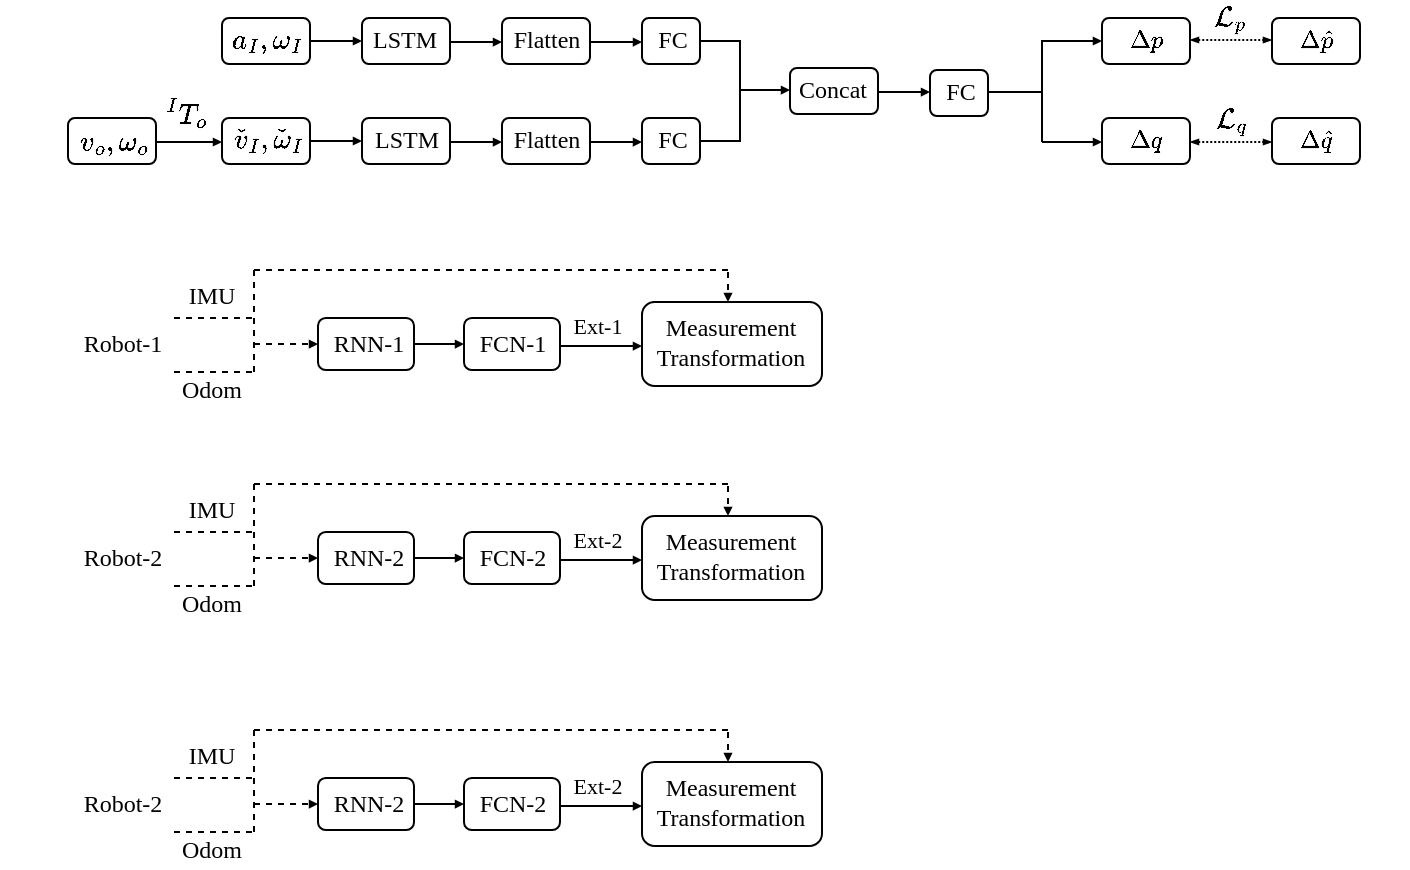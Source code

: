 <mxfile version="13.8.8" type="github">
  <diagram id="6-0Tq95llphK05oc3wfa" name="Page-1">
    <mxGraphModel dx="1495" dy="381" grid="0" gridSize="10" guides="0" tooltips="1" connect="1" arrows="1" fold="1" page="1" pageScale="1" pageWidth="827" pageHeight="1169" math="1" shadow="0">
      <root>
        <mxCell id="0" />
        <mxCell id="1" parent="0" />
        <mxCell id="8qQe7ymEaIGerjZVOJ6V-5" value="&lt;div style=&quot;text-align: left&quot;&gt;&lt;br&gt;&lt;/div&gt;" style="rounded=1;whiteSpace=wrap;html=1;strokeWidth=1;" vertex="1" parent="1">
          <mxGeometry x="110" y="148" width="44" height="23" as="geometry" />
        </mxCell>
        <mxCell id="8qQe7ymEaIGerjZVOJ6V-17" value="$$\check{v}_I, \check{\omega}_I$$" style="text;html=1;align=center;verticalAlign=middle;resizable=0;points=[];autosize=1;" vertex="1" parent="1">
          <mxGeometry x="35" y="150" width="195" height="18" as="geometry" />
        </mxCell>
        <mxCell id="8qQe7ymEaIGerjZVOJ6V-24" value="&lt;div style=&quot;text-align: left&quot;&gt;&lt;br&gt;&lt;/div&gt;" style="rounded=1;whiteSpace=wrap;html=1;strokeWidth=1;" vertex="1" parent="1">
          <mxGeometry x="110" y="98" width="44" height="23" as="geometry" />
        </mxCell>
        <mxCell id="8qQe7ymEaIGerjZVOJ6V-1" value="&lt;div style=&quot;text-align: left&quot;&gt;&lt;br&gt;&lt;/div&gt;" style="rounded=1;whiteSpace=wrap;html=1;strokeWidth=1;" vertex="1" parent="1">
          <mxGeometry x="33" y="148" width="44" height="23" as="geometry" />
        </mxCell>
        <mxCell id="8qQe7ymEaIGerjZVOJ6V-9" style="edgeStyle=orthogonalEdgeStyle;orthogonalLoop=1;jettySize=auto;html=1;exitX=1;exitY=0.5;exitDx=0;exitDy=0;rounded=0;endArrow=block;endFill=1;strokeWidth=1;jumpSize=6;endSize=2;" edge="1" parent="1">
          <mxGeometry relative="1" as="geometry">
            <mxPoint x="154" y="159.5" as="sourcePoint" />
            <mxPoint x="180" y="159.52" as="targetPoint" />
            <Array as="points">
              <mxPoint x="174" y="160" />
              <mxPoint x="174" y="160" />
            </Array>
          </mxGeometry>
        </mxCell>
        <mxCell id="8qQe7ymEaIGerjZVOJ6V-6" value="&lt;div style=&quot;text-align: left&quot;&gt;&lt;br&gt;&lt;/div&gt;" style="rounded=1;whiteSpace=wrap;html=1;strokeWidth=1;" vertex="1" parent="1">
          <mxGeometry x="180" y="148" width="44" height="23" as="geometry" />
        </mxCell>
        <mxCell id="8qQe7ymEaIGerjZVOJ6V-7" value="&lt;div style=&quot;text-align: left&quot;&gt;&lt;br&gt;&lt;/div&gt;" style="rounded=1;whiteSpace=wrap;html=1;strokeWidth=1;" vertex="1" parent="1">
          <mxGeometry x="250" y="148" width="44" height="23" as="geometry" />
        </mxCell>
        <mxCell id="8qQe7ymEaIGerjZVOJ6V-8" value="&lt;div style=&quot;text-align: left&quot;&gt;&lt;br&gt;&lt;/div&gt;" style="rounded=1;whiteSpace=wrap;html=1;strokeWidth=1;" vertex="1" parent="1">
          <mxGeometry x="320" y="148" width="29" height="23" as="geometry" />
        </mxCell>
        <mxCell id="8qQe7ymEaIGerjZVOJ6V-13" style="edgeStyle=orthogonalEdgeStyle;orthogonalLoop=1;jettySize=auto;html=1;exitX=1;exitY=0.5;exitDx=0;exitDy=0;rounded=0;endArrow=block;endFill=1;strokeWidth=1;jumpSize=6;endSize=2;" edge="1" parent="1">
          <mxGeometry relative="1" as="geometry">
            <mxPoint x="224" y="160" as="sourcePoint" />
            <mxPoint x="250" y="160.024" as="targetPoint" />
            <Array as="points">
              <mxPoint x="244" y="160.5" />
              <mxPoint x="244" y="160.5" />
            </Array>
          </mxGeometry>
        </mxCell>
        <mxCell id="8qQe7ymEaIGerjZVOJ6V-14" style="edgeStyle=orthogonalEdgeStyle;orthogonalLoop=1;jettySize=auto;html=1;exitX=1;exitY=0.5;exitDx=0;exitDy=0;rounded=0;endArrow=block;endFill=1;strokeWidth=1;jumpSize=6;endSize=2;" edge="1" parent="1">
          <mxGeometry relative="1" as="geometry">
            <mxPoint x="294" y="160" as="sourcePoint" />
            <mxPoint x="320" y="160.024" as="targetPoint" />
            <Array as="points">
              <mxPoint x="314" y="160.5" />
              <mxPoint x="314" y="160.5" />
            </Array>
          </mxGeometry>
        </mxCell>
        <mxCell id="8qQe7ymEaIGerjZVOJ6V-15" value="$$a_I, \omega_I$$" style="text;html=1;align=center;verticalAlign=middle;resizable=0;points=[];autosize=1;" vertex="1" parent="1">
          <mxGeometry x="77" y="100" width="110" height="18" as="geometry" />
        </mxCell>
        <mxCell id="8qQe7ymEaIGerjZVOJ6V-20" value="&lt;font face=&quot;Times New Roman&quot;&gt;LSTM&lt;/font&gt;" style="text;html=1;align=center;verticalAlign=middle;resizable=0;points=[];autosize=1;" vertex="1" parent="1">
          <mxGeometry x="181" y="150" width="42" height="18" as="geometry" />
        </mxCell>
        <mxCell id="8qQe7ymEaIGerjZVOJ6V-21" value="&lt;font face=&quot;Times New Roman&quot;&gt;Flatten&lt;/font&gt;" style="text;html=1;align=center;verticalAlign=middle;resizable=0;points=[];autosize=1;" vertex="1" parent="1">
          <mxGeometry x="250" y="150" width="43" height="18" as="geometry" />
        </mxCell>
        <mxCell id="8qQe7ymEaIGerjZVOJ6V-22" value="&lt;font face=&quot;Times New Roman&quot;&gt;FC&lt;/font&gt;" style="text;html=1;align=center;verticalAlign=middle;resizable=0;points=[];autosize=1;" vertex="1" parent="1">
          <mxGeometry x="322" y="150" width="25" height="18" as="geometry" />
        </mxCell>
        <mxCell id="8qQe7ymEaIGerjZVOJ6V-23" style="edgeStyle=orthogonalEdgeStyle;orthogonalLoop=1;jettySize=auto;html=1;exitX=1;exitY=0.5;exitDx=0;exitDy=0;rounded=0;endArrow=block;endFill=1;strokeWidth=1;jumpSize=6;endSize=2;" edge="1" parent="1">
          <mxGeometry relative="1" as="geometry">
            <mxPoint x="154" y="109.5" as="sourcePoint" />
            <mxPoint x="180" y="109.52" as="targetPoint" />
            <Array as="points">
              <mxPoint x="174" y="110" />
              <mxPoint x="174" y="110" />
            </Array>
          </mxGeometry>
        </mxCell>
        <mxCell id="8qQe7ymEaIGerjZVOJ6V-25" value="&lt;div style=&quot;text-align: left&quot;&gt;&lt;br&gt;&lt;/div&gt;" style="rounded=1;whiteSpace=wrap;html=1;strokeWidth=1;" vertex="1" parent="1">
          <mxGeometry x="180" y="98" width="44" height="23" as="geometry" />
        </mxCell>
        <mxCell id="8qQe7ymEaIGerjZVOJ6V-26" value="&lt;div style=&quot;text-align: left&quot;&gt;&lt;br&gt;&lt;/div&gt;" style="rounded=1;whiteSpace=wrap;html=1;strokeWidth=1;" vertex="1" parent="1">
          <mxGeometry x="250" y="98" width="44" height="23" as="geometry" />
        </mxCell>
        <mxCell id="8qQe7ymEaIGerjZVOJ6V-41" style="edgeStyle=orthogonalEdgeStyle;rounded=0;jumpSize=6;orthogonalLoop=1;jettySize=auto;html=1;exitX=1;exitY=0.5;exitDx=0;exitDy=0;entryX=1;entryY=0.5;entryDx=0;entryDy=0;endArrow=none;endFill=0;strokeWidth=1;" edge="1" parent="1" source="8qQe7ymEaIGerjZVOJ6V-27" target="8qQe7ymEaIGerjZVOJ6V-8">
          <mxGeometry relative="1" as="geometry" />
        </mxCell>
        <mxCell id="8qQe7ymEaIGerjZVOJ6V-27" value="&lt;div style=&quot;text-align: left&quot;&gt;&lt;br&gt;&lt;/div&gt;" style="rounded=1;whiteSpace=wrap;html=1;strokeWidth=1;" vertex="1" parent="1">
          <mxGeometry x="320" y="98" width="29" height="23" as="geometry" />
        </mxCell>
        <mxCell id="8qQe7ymEaIGerjZVOJ6V-28" style="edgeStyle=orthogonalEdgeStyle;orthogonalLoop=1;jettySize=auto;html=1;exitX=1;exitY=0.5;exitDx=0;exitDy=0;rounded=0;endArrow=block;endFill=1;strokeWidth=1;jumpSize=6;endSize=2;" edge="1" parent="1">
          <mxGeometry relative="1" as="geometry">
            <mxPoint x="224" y="110" as="sourcePoint" />
            <mxPoint x="250" y="110.024" as="targetPoint" />
            <Array as="points">
              <mxPoint x="244" y="110.5" />
              <mxPoint x="244" y="110.5" />
            </Array>
          </mxGeometry>
        </mxCell>
        <mxCell id="8qQe7ymEaIGerjZVOJ6V-29" style="edgeStyle=orthogonalEdgeStyle;orthogonalLoop=1;jettySize=auto;html=1;exitX=1;exitY=0.5;exitDx=0;exitDy=0;rounded=0;endArrow=block;endFill=1;strokeWidth=1;jumpSize=6;endSize=2;" edge="1" parent="1">
          <mxGeometry relative="1" as="geometry">
            <mxPoint x="294" y="110" as="sourcePoint" />
            <mxPoint x="320" y="110.024" as="targetPoint" />
            <Array as="points">
              <mxPoint x="314" y="110.5" />
              <mxPoint x="314" y="110.5" />
            </Array>
          </mxGeometry>
        </mxCell>
        <mxCell id="8qQe7ymEaIGerjZVOJ6V-30" value="&lt;font style=&quot;font-size: 12px&quot; face=&quot;Times New Roman&quot;&gt;LSTM&lt;/font&gt;" style="text;html=1;align=center;verticalAlign=middle;resizable=0;points=[];autosize=1;" vertex="1" parent="1">
          <mxGeometry x="180" y="100" width="42" height="18" as="geometry" />
        </mxCell>
        <mxCell id="8qQe7ymEaIGerjZVOJ6V-31" value="&lt;font face=&quot;Times New Roman&quot;&gt;Flatten&lt;/font&gt;" style="text;html=1;align=center;verticalAlign=middle;resizable=0;points=[];autosize=1;" vertex="1" parent="1">
          <mxGeometry x="250" y="100" width="43" height="18" as="geometry" />
        </mxCell>
        <mxCell id="8qQe7ymEaIGerjZVOJ6V-32" value="&lt;font face=&quot;Times New Roman&quot;&gt;FC&lt;/font&gt;" style="text;html=1;align=center;verticalAlign=middle;resizable=0;points=[];autosize=1;" vertex="1" parent="1">
          <mxGeometry x="322" y="100" width="25" height="18" as="geometry" />
        </mxCell>
        <mxCell id="8qQe7ymEaIGerjZVOJ6V-33" value="$$v_o,\omega_o$$" style="text;html=1;align=center;verticalAlign=middle;resizable=0;points=[];autosize=1;" vertex="1" parent="1">
          <mxGeometry x="-1" y="151" width="113" height="18" as="geometry" />
        </mxCell>
        <mxCell id="8qQe7ymEaIGerjZVOJ6V-34" value="$$^IT_o$$" style="text;html=1;align=center;verticalAlign=middle;resizable=0;points=[];autosize=1;" vertex="1" parent="1">
          <mxGeometry x="59" y="137" width="66" height="18" as="geometry" />
        </mxCell>
        <mxCell id="8qQe7ymEaIGerjZVOJ6V-35" style="edgeStyle=orthogonalEdgeStyle;orthogonalLoop=1;jettySize=auto;html=1;rounded=0;endArrow=block;endFill=1;strokeWidth=1;jumpSize=6;endSize=2;" edge="1" parent="1">
          <mxGeometry relative="1" as="geometry">
            <mxPoint x="77" y="160" as="sourcePoint" />
            <mxPoint x="110" y="160.02" as="targetPoint" />
            <Array as="points">
              <mxPoint x="104" y="160.5" />
              <mxPoint x="104" y="160.5" />
            </Array>
          </mxGeometry>
        </mxCell>
        <mxCell id="8qQe7ymEaIGerjZVOJ6V-42" style="edgeStyle=orthogonalEdgeStyle;orthogonalLoop=1;jettySize=auto;html=1;exitX=1;exitY=0.5;exitDx=0;exitDy=0;rounded=0;endArrow=block;endFill=1;strokeWidth=1;jumpSize=6;endSize=2;" edge="1" parent="1">
          <mxGeometry relative="1" as="geometry">
            <mxPoint x="369" y="134" as="sourcePoint" />
            <mxPoint x="394" y="134.024" as="targetPoint" />
            <Array as="points">
              <mxPoint x="388" y="134.5" />
              <mxPoint x="388" y="134.5" />
            </Array>
          </mxGeometry>
        </mxCell>
        <mxCell id="8qQe7ymEaIGerjZVOJ6V-44" value="&lt;div style=&quot;text-align: left&quot;&gt;&lt;br&gt;&lt;/div&gt;" style="rounded=1;whiteSpace=wrap;html=1;strokeWidth=1;" vertex="1" parent="1">
          <mxGeometry x="394" y="123" width="44" height="23" as="geometry" />
        </mxCell>
        <mxCell id="8qQe7ymEaIGerjZVOJ6V-45" value="&lt;font face=&quot;Times New Roman&quot;&gt;Concat&lt;/font&gt;" style="text;html=1;align=center;verticalAlign=middle;resizable=0;points=[];autosize=1;" vertex="1" parent="1">
          <mxGeometry x="393" y="125" width="44" height="18" as="geometry" />
        </mxCell>
        <mxCell id="8qQe7ymEaIGerjZVOJ6V-46" value="&lt;div style=&quot;text-align: left&quot;&gt;&lt;br&gt;&lt;/div&gt;" style="rounded=1;whiteSpace=wrap;html=1;strokeWidth=1;" vertex="1" parent="1">
          <mxGeometry x="464" y="124" width="29" height="23" as="geometry" />
        </mxCell>
        <mxCell id="8qQe7ymEaIGerjZVOJ6V-47" style="edgeStyle=orthogonalEdgeStyle;orthogonalLoop=1;jettySize=auto;html=1;exitX=1;exitY=0.5;exitDx=0;exitDy=0;rounded=0;endArrow=block;endFill=1;strokeWidth=1;jumpSize=6;endSize=2;" edge="1" parent="1">
          <mxGeometry relative="1" as="geometry">
            <mxPoint x="438.0" y="135.0" as="sourcePoint" />
            <mxPoint x="464" y="135.024" as="targetPoint" />
            <Array as="points">
              <mxPoint x="458" y="135.5" />
              <mxPoint x="458" y="135.5" />
            </Array>
          </mxGeometry>
        </mxCell>
        <mxCell id="8qQe7ymEaIGerjZVOJ6V-67" style="edgeStyle=orthogonalEdgeStyle;rounded=0;jumpSize=6;orthogonalLoop=1;jettySize=auto;html=1;entryX=0;entryY=0.5;entryDx=0;entryDy=0;startArrow=none;startFill=0;startSize=6;sourcePerimeterSpacing=2;endArrow=block;endFill=1;endSize=2;targetPerimeterSpacing=0;strokeWidth=1;" edge="1" parent="1" source="8qQe7ymEaIGerjZVOJ6V-48" target="8qQe7ymEaIGerjZVOJ6V-49">
          <mxGeometry relative="1" as="geometry">
            <Array as="points">
              <mxPoint x="520" y="135" />
              <mxPoint x="520" y="110" />
            </Array>
          </mxGeometry>
        </mxCell>
        <mxCell id="8qQe7ymEaIGerjZVOJ6V-48" value="&lt;font face=&quot;Times New Roman&quot;&gt;FC&lt;/font&gt;" style="text;html=1;align=center;verticalAlign=middle;resizable=0;points=[];autosize=1;" vertex="1" parent="1">
          <mxGeometry x="466" y="126" width="25" height="18" as="geometry" />
        </mxCell>
        <mxCell id="8qQe7ymEaIGerjZVOJ6V-49" value="&lt;div style=&quot;text-align: left&quot;&gt;&lt;br&gt;&lt;/div&gt;" style="rounded=1;whiteSpace=wrap;html=1;strokeWidth=1;" vertex="1" parent="1">
          <mxGeometry x="550" y="98" width="44" height="23" as="geometry" />
        </mxCell>
        <mxCell id="8qQe7ymEaIGerjZVOJ6V-50" value="&lt;font face=&quot;Times New Roman&quot;&gt;$$\Delta p$$&lt;/font&gt;" style="text;html=1;align=center;verticalAlign=middle;resizable=0;points=[];autosize=1;" vertex="1" parent="1">
          <mxGeometry x="536" y="100" width="72" height="18" as="geometry" />
        </mxCell>
        <mxCell id="8qQe7ymEaIGerjZVOJ6V-51" value="&lt;div style=&quot;text-align: left&quot;&gt;&lt;br&gt;&lt;/div&gt;" style="rounded=1;whiteSpace=wrap;html=1;strokeWidth=1;" vertex="1" parent="1">
          <mxGeometry x="550" y="148" width="44" height="23" as="geometry" />
        </mxCell>
        <mxCell id="8qQe7ymEaIGerjZVOJ6V-52" value="&lt;font face=&quot;Times New Roman&quot;&gt;$$\Delta q$$&lt;/font&gt;" style="text;html=1;align=center;verticalAlign=middle;resizable=0;points=[];autosize=1;" vertex="1" parent="1">
          <mxGeometry x="536" y="150" width="72" height="18" as="geometry" />
        </mxCell>
        <mxCell id="8qQe7ymEaIGerjZVOJ6V-53" value="&lt;div style=&quot;text-align: left&quot;&gt;&lt;br&gt;&lt;/div&gt;" style="rounded=1;whiteSpace=wrap;html=1;strokeWidth=1;" vertex="1" parent="1">
          <mxGeometry x="635" y="98" width="44" height="23" as="geometry" />
        </mxCell>
        <mxCell id="8qQe7ymEaIGerjZVOJ6V-54" value="&lt;font face=&quot;Times New Roman&quot;&gt;$$\Delta \hat p$$&lt;/font&gt;" style="text;html=1;align=center;verticalAlign=middle;resizable=0;points=[];autosize=1;" vertex="1" parent="1">
          <mxGeometry x="610" y="100" width="93" height="18" as="geometry" />
        </mxCell>
        <mxCell id="8qQe7ymEaIGerjZVOJ6V-55" value="&lt;div style=&quot;text-align: left&quot;&gt;&lt;br&gt;&lt;/div&gt;" style="rounded=1;whiteSpace=wrap;html=1;strokeWidth=1;" vertex="1" parent="1">
          <mxGeometry x="635" y="148" width="44" height="23" as="geometry" />
        </mxCell>
        <mxCell id="8qQe7ymEaIGerjZVOJ6V-56" value="&lt;font face=&quot;Times New Roman&quot;&gt;$$\Delta \hat q$$&lt;/font&gt;" style="text;html=1;align=center;verticalAlign=middle;resizable=0;points=[];autosize=1;" vertex="1" parent="1">
          <mxGeometry x="610" y="150" width="93" height="18" as="geometry" />
        </mxCell>
        <mxCell id="8qQe7ymEaIGerjZVOJ6V-61" value="" style="endArrow=blockThin;html=1;dashed=1;strokeWidth=1;endFill=1;endSize=2;dashPattern=1 1;startArrow=blockThin;startFill=1;targetPerimeterSpacing=2;sourcePerimeterSpacing=6;startSize=2;" edge="1" parent="1">
          <mxGeometry width="50" height="50" relative="1" as="geometry">
            <mxPoint x="594" y="109" as="sourcePoint" />
            <mxPoint x="635" y="109" as="targetPoint" />
          </mxGeometry>
        </mxCell>
        <mxCell id="8qQe7ymEaIGerjZVOJ6V-63" value="" style="endArrow=blockThin;html=1;dashed=1;strokeWidth=1;endFill=1;endSize=2;dashPattern=1 1;startArrow=blockThin;startFill=1;targetPerimeterSpacing=2;sourcePerimeterSpacing=6;startSize=2;" edge="1" parent="1">
          <mxGeometry width="50" height="50" relative="1" as="geometry">
            <mxPoint x="594" y="160" as="sourcePoint" />
            <mxPoint x="635.0" y="160" as="targetPoint" />
          </mxGeometry>
        </mxCell>
        <mxCell id="8qQe7ymEaIGerjZVOJ6V-64" value="$$\mathcal{L}_{p}$$" style="text;html=1;align=center;verticalAlign=middle;resizable=0;points=[];autosize=1;" vertex="1" parent="1">
          <mxGeometry x="555" y="89" width="118" height="18" as="geometry" />
        </mxCell>
        <mxCell id="8qQe7ymEaIGerjZVOJ6V-65" value="$$\mathcal{L}_{q}$$" style="text;html=1;align=center;verticalAlign=middle;resizable=0;points=[];autosize=1;" vertex="1" parent="1">
          <mxGeometry x="555" y="140" width="118" height="18" as="geometry" />
        </mxCell>
        <mxCell id="8qQe7ymEaIGerjZVOJ6V-74" value="" style="endArrow=none;html=1;strokeWidth=1;endFill=0;startArrow=block;startFill=1;startSize=2;" edge="1" parent="1">
          <mxGeometry width="50" height="50" relative="1" as="geometry">
            <mxPoint x="550" y="160" as="sourcePoint" />
            <mxPoint x="520" y="160" as="targetPoint" />
          </mxGeometry>
        </mxCell>
        <mxCell id="8qQe7ymEaIGerjZVOJ6V-75" value="" style="endArrow=none;html=1;strokeWidth=1;" edge="1" parent="1">
          <mxGeometry width="50" height="50" relative="1" as="geometry">
            <mxPoint x="520" y="160" as="sourcePoint" />
            <mxPoint x="520" y="135" as="targetPoint" />
          </mxGeometry>
        </mxCell>
        <mxCell id="8qQe7ymEaIGerjZVOJ6V-88" value="&lt;div style=&quot;text-align: left&quot;&gt;&lt;br&gt;&lt;/div&gt;" style="rounded=1;whiteSpace=wrap;html=1;strokeWidth=1;" vertex="1" parent="1">
          <mxGeometry x="158" y="248" width="48" height="26" as="geometry" />
        </mxCell>
        <mxCell id="8qQe7ymEaIGerjZVOJ6V-89" value="&lt;div style=&quot;text-align: left&quot;&gt;&lt;br&gt;&lt;/div&gt;" style="rounded=1;whiteSpace=wrap;html=1;strokeWidth=1;" vertex="1" parent="1">
          <mxGeometry x="231" y="248" width="48" height="26" as="geometry" />
        </mxCell>
        <mxCell id="8qQe7ymEaIGerjZVOJ6V-92" value="&lt;font&gt;RNN-1&lt;/font&gt;" style="text;html=1;align=center;verticalAlign=middle;resizable=0;points=[];autosize=1;fontFamily=Times New Roman;" vertex="1" parent="1">
          <mxGeometry x="160" y="252" width="45" height="18" as="geometry" />
        </mxCell>
        <mxCell id="8qQe7ymEaIGerjZVOJ6V-93" value="&lt;font face=&quot;Times New Roman&quot;&gt;FCN-1&lt;/font&gt;" style="text;html=1;align=center;verticalAlign=middle;resizable=0;points=[];autosize=1;" vertex="1" parent="1">
          <mxGeometry x="233" y="252" width="43" height="18" as="geometry" />
        </mxCell>
        <mxCell id="8qQe7ymEaIGerjZVOJ6V-94" value="&lt;div style=&quot;text-align: left&quot;&gt;&lt;br&gt;&lt;/div&gt;" style="rounded=1;whiteSpace=wrap;html=1;strokeWidth=1;" vertex="1" parent="1">
          <mxGeometry x="320" y="240" width="90" height="42" as="geometry" />
        </mxCell>
        <mxCell id="8qQe7ymEaIGerjZVOJ6V-95" value="&lt;font face=&quot;Times New Roman&quot;&gt;Measurement&lt;br&gt;Transformation&lt;br&gt;&lt;/font&gt;" style="text;html=1;align=center;verticalAlign=middle;resizable=0;points=[];autosize=1;" vertex="1" parent="1">
          <mxGeometry x="322" y="244" width="84" height="32" as="geometry" />
        </mxCell>
        <mxCell id="8qQe7ymEaIGerjZVOJ6V-102" style="edgeStyle=orthogonalEdgeStyle;orthogonalLoop=1;jettySize=auto;html=1;exitX=1;exitY=0.5;exitDx=0;exitDy=0;rounded=0;endArrow=block;endFill=1;strokeWidth=1;jumpSize=6;endSize=2;" edge="1" parent="1">
          <mxGeometry relative="1" as="geometry">
            <mxPoint x="279" y="262" as="sourcePoint" />
            <mxPoint x="320" y="262.024" as="targetPoint" />
            <Array as="points">
              <mxPoint x="299" y="262.5" />
              <mxPoint x="299" y="262.5" />
            </Array>
          </mxGeometry>
        </mxCell>
        <mxCell id="8qQe7ymEaIGerjZVOJ6V-103" style="edgeStyle=orthogonalEdgeStyle;orthogonalLoop=1;jettySize=auto;html=1;exitX=1;exitY=0.5;exitDx=0;exitDy=0;rounded=0;endArrow=block;endFill=1;strokeWidth=1;jumpSize=6;endSize=2;" edge="1" parent="1">
          <mxGeometry relative="1" as="geometry">
            <mxPoint x="206.0" y="261" as="sourcePoint" />
            <mxPoint x="231" y="261.02" as="targetPoint" />
            <Array as="points">
              <mxPoint x="226" y="261.5" />
              <mxPoint x="226" y="261.5" />
            </Array>
          </mxGeometry>
        </mxCell>
        <mxCell id="8qQe7ymEaIGerjZVOJ6V-105" value="Ext-1" style="text;html=1;strokeColor=none;fillColor=none;align=center;verticalAlign=middle;whiteSpace=wrap;rounded=0;fontFamily=Times New Roman;fontSize=11;" vertex="1" parent="1">
          <mxGeometry x="278" y="242" width="40" height="20" as="geometry" />
        </mxCell>
        <mxCell id="8qQe7ymEaIGerjZVOJ6V-124" value="" style="endArrow=none;dashed=1;html=1;strokeWidth=1;fontFamily=Times New Roman;fontSize=11;" edge="1" parent="1">
          <mxGeometry width="50" height="50" relative="1" as="geometry">
            <mxPoint x="86" y="248" as="sourcePoint" />
            <mxPoint x="128" y="248" as="targetPoint" />
          </mxGeometry>
        </mxCell>
        <mxCell id="8qQe7ymEaIGerjZVOJ6V-125" value="" style="endArrow=none;dashed=1;html=1;strokeWidth=1;fontFamily=Times New Roman;fontSize=11;" edge="1" parent="1">
          <mxGeometry width="50" height="50" relative="1" as="geometry">
            <mxPoint x="86" y="275" as="sourcePoint" />
            <mxPoint x="128" y="275" as="targetPoint" />
          </mxGeometry>
        </mxCell>
        <mxCell id="8qQe7ymEaIGerjZVOJ6V-126" value="" style="endArrow=none;dashed=1;html=1;strokeColor=#000000;strokeWidth=1;fontFamily=Times New Roman;fontSize=11;" edge="1" parent="1">
          <mxGeometry width="50" height="50" relative="1" as="geometry">
            <mxPoint x="126" y="275" as="sourcePoint" />
            <mxPoint x="126" y="224" as="targetPoint" />
          </mxGeometry>
        </mxCell>
        <mxCell id="8qQe7ymEaIGerjZVOJ6V-127" style="edgeStyle=orthogonalEdgeStyle;orthogonalLoop=1;jettySize=auto;html=1;rounded=0;endArrow=block;endFill=1;strokeWidth=1;jumpSize=6;endSize=2;dashed=1;" edge="1" parent="1">
          <mxGeometry relative="1" as="geometry">
            <mxPoint x="126" y="261" as="sourcePoint" />
            <mxPoint x="158" y="261.02" as="targetPoint" />
            <Array as="points">
              <mxPoint x="149" y="261.5" />
              <mxPoint x="149" y="261.5" />
            </Array>
          </mxGeometry>
        </mxCell>
        <mxCell id="8qQe7ymEaIGerjZVOJ6V-131" value="" style="endArrow=none;dashed=1;html=1;strokeWidth=1;fontFamily=Times New Roman;fontSize=11;" edge="1" parent="1">
          <mxGeometry width="50" height="50" relative="1" as="geometry">
            <mxPoint x="126" y="224" as="sourcePoint" />
            <mxPoint x="363" y="224" as="targetPoint" />
          </mxGeometry>
        </mxCell>
        <mxCell id="8qQe7ymEaIGerjZVOJ6V-133" value="" style="endArrow=block;html=1;dashed=1;strokeColor=#000000;strokeWidth=1;fontFamily=Times New Roman;fontSize=11;endFill=1;endSize=2;" edge="1" parent="1">
          <mxGeometry width="50" height="50" relative="1" as="geometry">
            <mxPoint x="363" y="225" as="sourcePoint" />
            <mxPoint x="363" y="240" as="targetPoint" />
          </mxGeometry>
        </mxCell>
        <mxCell id="8qQe7ymEaIGerjZVOJ6V-136" value="&lt;font style=&quot;font-size: 12px&quot;&gt;Robot-1&lt;/font&gt;" style="text;html=1;strokeColor=none;fillColor=none;align=center;verticalAlign=middle;whiteSpace=wrap;rounded=0;fontFamily=Times New Roman;fontSize=11;" vertex="1" parent="1">
          <mxGeometry x="35" y="251" width="51" height="20" as="geometry" />
        </mxCell>
        <mxCell id="8qQe7ymEaIGerjZVOJ6V-137" value="&lt;font style=&quot;font-size: 12px&quot;&gt;IMU&lt;/font&gt;" style="text;html=1;strokeColor=none;fillColor=none;align=center;verticalAlign=middle;whiteSpace=wrap;rounded=0;fontFamily=Times New Roman;fontSize=11;" vertex="1" parent="1">
          <mxGeometry x="83" y="228" width="44" height="18" as="geometry" />
        </mxCell>
        <mxCell id="8qQe7ymEaIGerjZVOJ6V-138" value="&lt;font style=&quot;font-size: 12px&quot;&gt;Odom&lt;/font&gt;" style="text;html=1;strokeColor=none;fillColor=none;align=center;verticalAlign=middle;whiteSpace=wrap;rounded=0;fontFamily=Times New Roman;fontSize=11;" vertex="1" parent="1">
          <mxGeometry x="83" y="275" width="44" height="18" as="geometry" />
        </mxCell>
        <mxCell id="8qQe7ymEaIGerjZVOJ6V-157" value="&lt;div style=&quot;text-align: left&quot;&gt;&lt;br&gt;&lt;/div&gt;" style="rounded=1;whiteSpace=wrap;html=1;strokeWidth=1;" vertex="1" parent="1">
          <mxGeometry x="158" y="355" width="48" height="26" as="geometry" />
        </mxCell>
        <mxCell id="8qQe7ymEaIGerjZVOJ6V-158" value="&lt;div style=&quot;text-align: left&quot;&gt;&lt;br&gt;&lt;/div&gt;" style="rounded=1;whiteSpace=wrap;html=1;strokeWidth=1;" vertex="1" parent="1">
          <mxGeometry x="231" y="355" width="48" height="26" as="geometry" />
        </mxCell>
        <mxCell id="8qQe7ymEaIGerjZVOJ6V-159" value="&lt;font&gt;RNN-2&lt;/font&gt;" style="text;html=1;align=center;verticalAlign=middle;resizable=0;points=[];autosize=1;fontFamily=Times New Roman;" vertex="1" parent="1">
          <mxGeometry x="160" y="359" width="45" height="18" as="geometry" />
        </mxCell>
        <mxCell id="8qQe7ymEaIGerjZVOJ6V-160" value="&lt;font face=&quot;Times New Roman&quot;&gt;FCN-2&lt;/font&gt;" style="text;html=1;align=center;verticalAlign=middle;resizable=0;points=[];autosize=1;" vertex="1" parent="1">
          <mxGeometry x="233" y="359" width="43" height="18" as="geometry" />
        </mxCell>
        <mxCell id="8qQe7ymEaIGerjZVOJ6V-161" value="&lt;div style=&quot;text-align: left&quot;&gt;&lt;br&gt;&lt;/div&gt;" style="rounded=1;whiteSpace=wrap;html=1;strokeWidth=1;" vertex="1" parent="1">
          <mxGeometry x="320" y="347" width="90" height="42" as="geometry" />
        </mxCell>
        <mxCell id="8qQe7ymEaIGerjZVOJ6V-162" value="&lt;font face=&quot;Times New Roman&quot;&gt;Measurement&lt;br&gt;Transformation&lt;br&gt;&lt;/font&gt;" style="text;html=1;align=center;verticalAlign=middle;resizable=0;points=[];autosize=1;" vertex="1" parent="1">
          <mxGeometry x="322" y="351" width="84" height="32" as="geometry" />
        </mxCell>
        <mxCell id="8qQe7ymEaIGerjZVOJ6V-163" style="edgeStyle=orthogonalEdgeStyle;orthogonalLoop=1;jettySize=auto;html=1;exitX=1;exitY=0.5;exitDx=0;exitDy=0;rounded=0;endArrow=block;endFill=1;strokeWidth=1;jumpSize=6;endSize=2;" edge="1" parent="1">
          <mxGeometry relative="1" as="geometry">
            <mxPoint x="279.0" y="369" as="sourcePoint" />
            <mxPoint x="320" y="369.024" as="targetPoint" />
            <Array as="points">
              <mxPoint x="299" y="369.5" />
              <mxPoint x="299" y="369.5" />
            </Array>
          </mxGeometry>
        </mxCell>
        <mxCell id="8qQe7ymEaIGerjZVOJ6V-164" style="edgeStyle=orthogonalEdgeStyle;orthogonalLoop=1;jettySize=auto;html=1;exitX=1;exitY=0.5;exitDx=0;exitDy=0;rounded=0;endArrow=block;endFill=1;strokeWidth=1;jumpSize=6;endSize=2;" edge="1" parent="1">
          <mxGeometry relative="1" as="geometry">
            <mxPoint x="206" y="368" as="sourcePoint" />
            <mxPoint x="231" y="368.02" as="targetPoint" />
            <Array as="points">
              <mxPoint x="226" y="368.5" />
              <mxPoint x="226" y="368.5" />
            </Array>
          </mxGeometry>
        </mxCell>
        <mxCell id="8qQe7ymEaIGerjZVOJ6V-165" value="Ext-2" style="text;html=1;strokeColor=none;fillColor=none;align=center;verticalAlign=middle;whiteSpace=wrap;rounded=0;fontFamily=Times New Roman;fontSize=11;" vertex="1" parent="1">
          <mxGeometry x="278" y="349" width="40" height="20" as="geometry" />
        </mxCell>
        <mxCell id="8qQe7ymEaIGerjZVOJ6V-166" value="" style="endArrow=none;dashed=1;html=1;strokeWidth=1;fontFamily=Times New Roman;fontSize=11;" edge="1" parent="1">
          <mxGeometry width="50" height="50" relative="1" as="geometry">
            <mxPoint x="86" y="355" as="sourcePoint" />
            <mxPoint x="128" y="355" as="targetPoint" />
          </mxGeometry>
        </mxCell>
        <mxCell id="8qQe7ymEaIGerjZVOJ6V-167" value="" style="endArrow=none;dashed=1;html=1;strokeWidth=1;fontFamily=Times New Roman;fontSize=11;" edge="1" parent="1">
          <mxGeometry width="50" height="50" relative="1" as="geometry">
            <mxPoint x="86" y="382" as="sourcePoint" />
            <mxPoint x="128" y="382" as="targetPoint" />
          </mxGeometry>
        </mxCell>
        <mxCell id="8qQe7ymEaIGerjZVOJ6V-168" value="" style="endArrow=none;dashed=1;html=1;strokeColor=#000000;strokeWidth=1;fontFamily=Times New Roman;fontSize=11;" edge="1" parent="1">
          <mxGeometry width="50" height="50" relative="1" as="geometry">
            <mxPoint x="126" y="382" as="sourcePoint" />
            <mxPoint x="126" y="331" as="targetPoint" />
          </mxGeometry>
        </mxCell>
        <mxCell id="8qQe7ymEaIGerjZVOJ6V-169" style="edgeStyle=orthogonalEdgeStyle;orthogonalLoop=1;jettySize=auto;html=1;rounded=0;endArrow=block;endFill=1;strokeWidth=1;jumpSize=6;endSize=2;dashed=1;" edge="1" parent="1">
          <mxGeometry relative="1" as="geometry">
            <mxPoint x="126" y="368" as="sourcePoint" />
            <mxPoint x="158" y="368.02" as="targetPoint" />
            <Array as="points">
              <mxPoint x="149" y="368.5" />
              <mxPoint x="149" y="368.5" />
            </Array>
          </mxGeometry>
        </mxCell>
        <mxCell id="8qQe7ymEaIGerjZVOJ6V-170" value="" style="endArrow=none;dashed=1;html=1;strokeWidth=1;fontFamily=Times New Roman;fontSize=11;" edge="1" parent="1">
          <mxGeometry width="50" height="50" relative="1" as="geometry">
            <mxPoint x="126" y="331" as="sourcePoint" />
            <mxPoint x="363" y="331" as="targetPoint" />
          </mxGeometry>
        </mxCell>
        <mxCell id="8qQe7ymEaIGerjZVOJ6V-171" value="" style="endArrow=block;html=1;dashed=1;strokeColor=#000000;strokeWidth=1;fontFamily=Times New Roman;fontSize=11;endFill=1;endSize=2;" edge="1" parent="1">
          <mxGeometry width="50" height="50" relative="1" as="geometry">
            <mxPoint x="363" y="332" as="sourcePoint" />
            <mxPoint x="363" y="347" as="targetPoint" />
          </mxGeometry>
        </mxCell>
        <mxCell id="8qQe7ymEaIGerjZVOJ6V-172" value="&lt;font style=&quot;font-size: 12px&quot;&gt;Robot-2&lt;/font&gt;" style="text;html=1;strokeColor=none;fillColor=none;align=center;verticalAlign=middle;whiteSpace=wrap;rounded=0;fontFamily=Times New Roman;fontSize=11;" vertex="1" parent="1">
          <mxGeometry x="35" y="358" width="51" height="20" as="geometry" />
        </mxCell>
        <mxCell id="8qQe7ymEaIGerjZVOJ6V-173" value="&lt;font style=&quot;font-size: 12px&quot;&gt;IMU&lt;/font&gt;" style="text;html=1;strokeColor=none;fillColor=none;align=center;verticalAlign=middle;whiteSpace=wrap;rounded=0;fontFamily=Times New Roman;fontSize=11;" vertex="1" parent="1">
          <mxGeometry x="83" y="335" width="44" height="18" as="geometry" />
        </mxCell>
        <mxCell id="8qQe7ymEaIGerjZVOJ6V-174" value="&lt;font style=&quot;font-size: 12px&quot;&gt;Odom&lt;/font&gt;" style="text;html=1;strokeColor=none;fillColor=none;align=center;verticalAlign=middle;whiteSpace=wrap;rounded=0;fontFamily=Times New Roman;fontSize=11;" vertex="1" parent="1">
          <mxGeometry x="83" y="382" width="44" height="18" as="geometry" />
        </mxCell>
        <mxCell id="8qQe7ymEaIGerjZVOJ6V-175" value="&lt;div style=&quot;text-align: left&quot;&gt;&lt;br&gt;&lt;/div&gt;" style="rounded=1;whiteSpace=wrap;html=1;strokeWidth=1;" vertex="1" parent="1">
          <mxGeometry x="158" y="478" width="48" height="26" as="geometry" />
        </mxCell>
        <mxCell id="8qQe7ymEaIGerjZVOJ6V-176" value="&lt;div style=&quot;text-align: left&quot;&gt;&lt;br&gt;&lt;/div&gt;" style="rounded=1;whiteSpace=wrap;html=1;strokeWidth=1;" vertex="1" parent="1">
          <mxGeometry x="231" y="478" width="48" height="26" as="geometry" />
        </mxCell>
        <mxCell id="8qQe7ymEaIGerjZVOJ6V-177" value="&lt;font&gt;RNN-2&lt;/font&gt;" style="text;html=1;align=center;verticalAlign=middle;resizable=0;points=[];autosize=1;fontFamily=Times New Roman;" vertex="1" parent="1">
          <mxGeometry x="160" y="482" width="45" height="18" as="geometry" />
        </mxCell>
        <mxCell id="8qQe7ymEaIGerjZVOJ6V-178" value="&lt;font face=&quot;Times New Roman&quot;&gt;FCN-2&lt;/font&gt;" style="text;html=1;align=center;verticalAlign=middle;resizable=0;points=[];autosize=1;" vertex="1" parent="1">
          <mxGeometry x="233" y="482" width="43" height="18" as="geometry" />
        </mxCell>
        <mxCell id="8qQe7ymEaIGerjZVOJ6V-179" value="&lt;div style=&quot;text-align: left&quot;&gt;&lt;br&gt;&lt;/div&gt;" style="rounded=1;whiteSpace=wrap;html=1;strokeWidth=1;" vertex="1" parent="1">
          <mxGeometry x="320" y="470" width="90" height="42" as="geometry" />
        </mxCell>
        <mxCell id="8qQe7ymEaIGerjZVOJ6V-180" value="&lt;font face=&quot;Times New Roman&quot;&gt;Measurement&lt;br&gt;Transformation&lt;br&gt;&lt;/font&gt;" style="text;html=1;align=center;verticalAlign=middle;resizable=0;points=[];autosize=1;" vertex="1" parent="1">
          <mxGeometry x="322" y="474" width="84" height="32" as="geometry" />
        </mxCell>
        <mxCell id="8qQe7ymEaIGerjZVOJ6V-181" style="edgeStyle=orthogonalEdgeStyle;orthogonalLoop=1;jettySize=auto;html=1;exitX=1;exitY=0.5;exitDx=0;exitDy=0;rounded=0;endArrow=block;endFill=1;strokeWidth=1;jumpSize=6;endSize=2;" edge="1" parent="1">
          <mxGeometry relative="1" as="geometry">
            <mxPoint x="279.0" y="492" as="sourcePoint" />
            <mxPoint x="320" y="492.024" as="targetPoint" />
            <Array as="points">
              <mxPoint x="299" y="492.5" />
              <mxPoint x="299" y="492.5" />
            </Array>
          </mxGeometry>
        </mxCell>
        <mxCell id="8qQe7ymEaIGerjZVOJ6V-182" style="edgeStyle=orthogonalEdgeStyle;orthogonalLoop=1;jettySize=auto;html=1;exitX=1;exitY=0.5;exitDx=0;exitDy=0;rounded=0;endArrow=block;endFill=1;strokeWidth=1;jumpSize=6;endSize=2;" edge="1" parent="1">
          <mxGeometry relative="1" as="geometry">
            <mxPoint x="206" y="491" as="sourcePoint" />
            <mxPoint x="231" y="491.02" as="targetPoint" />
            <Array as="points">
              <mxPoint x="226" y="491.5" />
              <mxPoint x="226" y="491.5" />
            </Array>
          </mxGeometry>
        </mxCell>
        <mxCell id="8qQe7ymEaIGerjZVOJ6V-183" value="Ext-2" style="text;html=1;strokeColor=none;fillColor=none;align=center;verticalAlign=middle;whiteSpace=wrap;rounded=0;fontFamily=Times New Roman;fontSize=11;" vertex="1" parent="1">
          <mxGeometry x="278" y="472" width="40" height="20" as="geometry" />
        </mxCell>
        <mxCell id="8qQe7ymEaIGerjZVOJ6V-184" value="" style="endArrow=none;dashed=1;html=1;strokeWidth=1;fontFamily=Times New Roman;fontSize=11;" edge="1" parent="1">
          <mxGeometry width="50" height="50" relative="1" as="geometry">
            <mxPoint x="86" y="478" as="sourcePoint" />
            <mxPoint x="128" y="478" as="targetPoint" />
          </mxGeometry>
        </mxCell>
        <mxCell id="8qQe7ymEaIGerjZVOJ6V-185" value="" style="endArrow=none;dashed=1;html=1;strokeWidth=1;fontFamily=Times New Roman;fontSize=11;" edge="1" parent="1">
          <mxGeometry width="50" height="50" relative="1" as="geometry">
            <mxPoint x="86" y="505" as="sourcePoint" />
            <mxPoint x="128" y="505" as="targetPoint" />
          </mxGeometry>
        </mxCell>
        <mxCell id="8qQe7ymEaIGerjZVOJ6V-186" value="" style="endArrow=none;dashed=1;html=1;strokeColor=#000000;strokeWidth=1;fontFamily=Times New Roman;fontSize=11;" edge="1" parent="1">
          <mxGeometry width="50" height="50" relative="1" as="geometry">
            <mxPoint x="126" y="505" as="sourcePoint" />
            <mxPoint x="126" y="454.0" as="targetPoint" />
          </mxGeometry>
        </mxCell>
        <mxCell id="8qQe7ymEaIGerjZVOJ6V-187" style="edgeStyle=orthogonalEdgeStyle;orthogonalLoop=1;jettySize=auto;html=1;rounded=0;endArrow=block;endFill=1;strokeWidth=1;jumpSize=6;endSize=2;dashed=1;" edge="1" parent="1">
          <mxGeometry relative="1" as="geometry">
            <mxPoint x="126" y="491" as="sourcePoint" />
            <mxPoint x="158" y="491.02" as="targetPoint" />
            <Array as="points">
              <mxPoint x="149" y="491.5" />
              <mxPoint x="149" y="491.5" />
            </Array>
          </mxGeometry>
        </mxCell>
        <mxCell id="8qQe7ymEaIGerjZVOJ6V-188" value="" style="endArrow=none;dashed=1;html=1;strokeWidth=1;fontFamily=Times New Roman;fontSize=11;" edge="1" parent="1">
          <mxGeometry width="50" height="50" relative="1" as="geometry">
            <mxPoint x="126" y="454.0" as="sourcePoint" />
            <mxPoint x="363" y="454.0" as="targetPoint" />
          </mxGeometry>
        </mxCell>
        <mxCell id="8qQe7ymEaIGerjZVOJ6V-189" value="" style="endArrow=block;html=1;dashed=1;strokeColor=#000000;strokeWidth=1;fontFamily=Times New Roman;fontSize=11;endFill=1;endSize=2;" edge="1" parent="1">
          <mxGeometry width="50" height="50" relative="1" as="geometry">
            <mxPoint x="363" y="455" as="sourcePoint" />
            <mxPoint x="363" y="470" as="targetPoint" />
          </mxGeometry>
        </mxCell>
        <mxCell id="8qQe7ymEaIGerjZVOJ6V-190" value="&lt;font style=&quot;font-size: 12px&quot;&gt;Robot-2&lt;/font&gt;" style="text;html=1;strokeColor=none;fillColor=none;align=center;verticalAlign=middle;whiteSpace=wrap;rounded=0;fontFamily=Times New Roman;fontSize=11;" vertex="1" parent="1">
          <mxGeometry x="35" y="481" width="51" height="20" as="geometry" />
        </mxCell>
        <mxCell id="8qQe7ymEaIGerjZVOJ6V-191" value="&lt;font style=&quot;font-size: 12px&quot;&gt;IMU&lt;/font&gt;" style="text;html=1;strokeColor=none;fillColor=none;align=center;verticalAlign=middle;whiteSpace=wrap;rounded=0;fontFamily=Times New Roman;fontSize=11;" vertex="1" parent="1">
          <mxGeometry x="83" y="458" width="44" height="18" as="geometry" />
        </mxCell>
        <mxCell id="8qQe7ymEaIGerjZVOJ6V-192" value="&lt;font style=&quot;font-size: 12px&quot;&gt;Odom&lt;/font&gt;" style="text;html=1;strokeColor=none;fillColor=none;align=center;verticalAlign=middle;whiteSpace=wrap;rounded=0;fontFamily=Times New Roman;fontSize=11;" vertex="1" parent="1">
          <mxGeometry x="83" y="505" width="44" height="18" as="geometry" />
        </mxCell>
      </root>
    </mxGraphModel>
  </diagram>
</mxfile>
